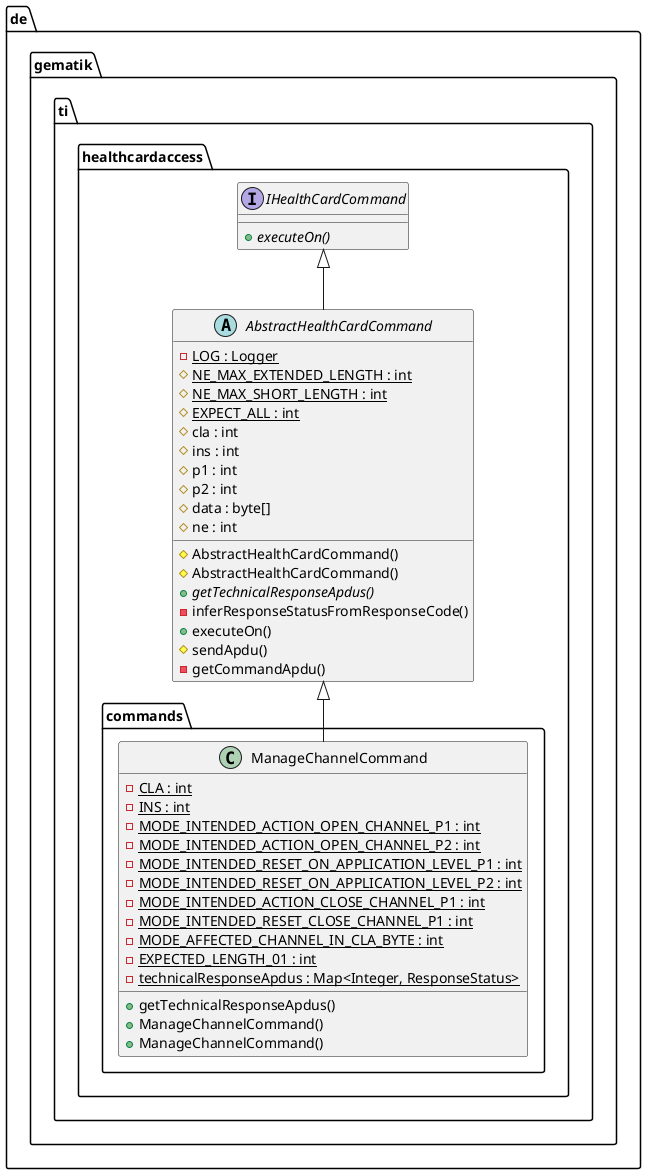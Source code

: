 @startuml

 package de.gematik.ti.healthcardaccess {
    interface IHealthCardCommand {
        {abstract} + executeOn()
    }
  }

 package de.gematik.ti.healthcardaccess {
    abstract class AbstractHealthCardCommand {
        {static} - LOG : Logger
        {static} # NE_MAX_EXTENDED_LENGTH : int
        {static} # NE_MAX_SHORT_LENGTH : int
        {static} # EXPECT_ALL : int
        # cla : int
        # ins : int
        # p1 : int
        # p2 : int
        # data : byte[]
        # ne : int
        # AbstractHealthCardCommand()
        # AbstractHealthCardCommand()
        {abstract} + getTechnicalResponseApdus()
        - inferResponseStatusFromResponseCode()
        + executeOn()
        # sendApdu()
        - getCommandApdu()
    }
  }

 package de.gematik.ti.healthcardaccess {
     package de.gematik.ti.healthcardaccess.commands {
       class ManageChannelCommand {
           {static} - CLA : int
           {static} - INS : int
           {static} - MODE_INTENDED_ACTION_OPEN_CHANNEL_P1 : int
           {static} - MODE_INTENDED_ACTION_OPEN_CHANNEL_P2 : int
           {static} - MODE_INTENDED_RESET_ON_APPLICATION_LEVEL_P1 : int
           {static} - MODE_INTENDED_RESET_ON_APPLICATION_LEVEL_P2 : int
           {static} - MODE_INTENDED_ACTION_CLOSE_CHANNEL_P1 : int
           {static} - MODE_INTENDED_RESET_CLOSE_CHANNEL_P1 : int
           {static} - MODE_AFFECTED_CHANNEL_IN_CLA_BYTE : int
           {static} - EXPECTED_LENGTH_01 : int
           {static} - technicalResponseApdus : Map<Integer, ResponseStatus>
           + getTechnicalResponseApdus()
           + ManageChannelCommand()
           + ManageChannelCommand()
       }
     }
   }


  AbstractHealthCardCommand -up-|> IHealthCardCommand
  ManageChannelCommand -up-|> AbstractHealthCardCommand

@enduml